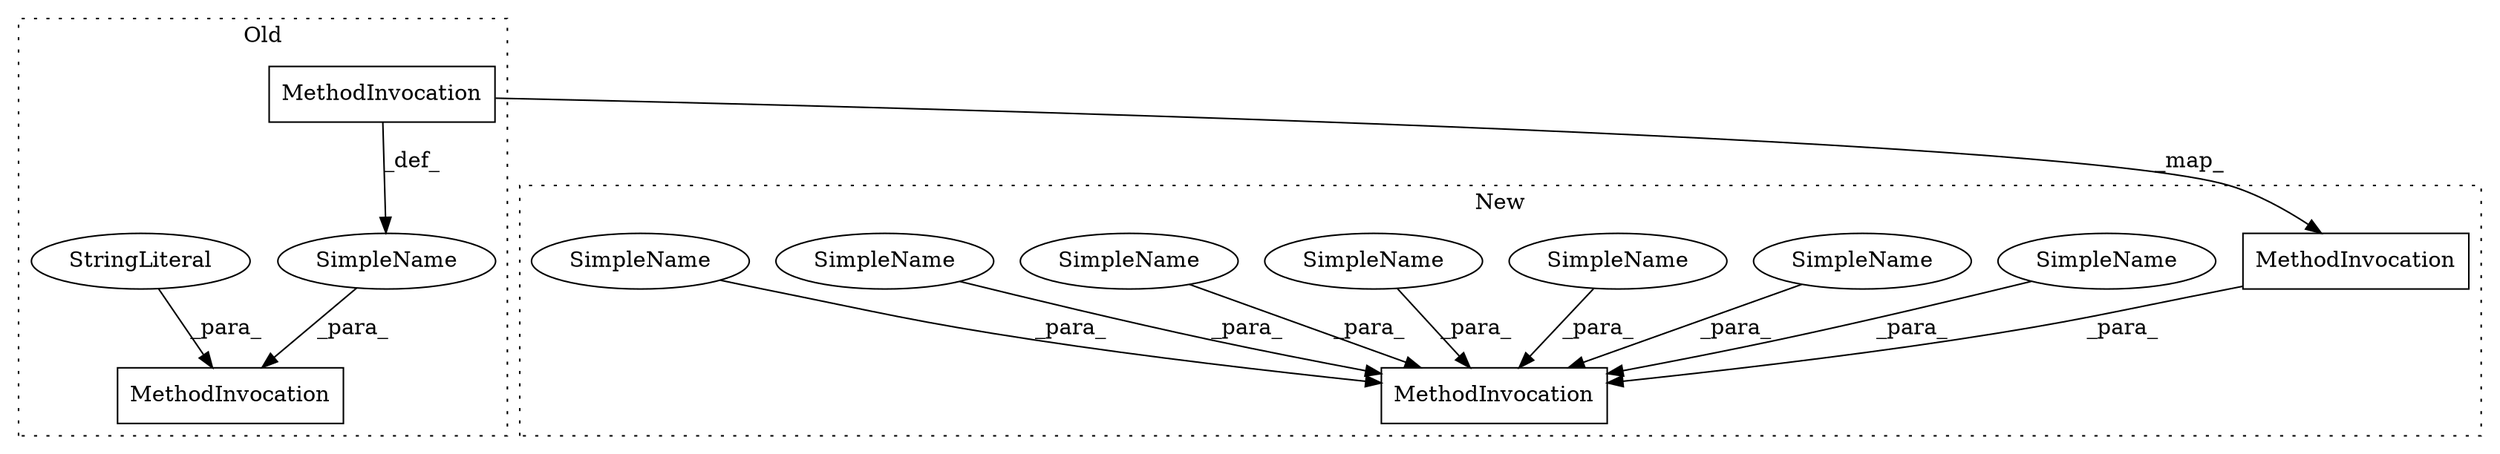 digraph G {
subgraph cluster0 {
1 [label="MethodInvocation" a="32" s="497" l="15" shape="box"];
3 [label="MethodInvocation" a="32" s="116,548" l="6,1" shape="box"];
6 [label="SimpleName" a="42" s="" l="" shape="ellipse"];
13 [label="StringLiteral" a="45" s="491" l="5" shape="ellipse"];
label = "Old";
style="dotted";
}
subgraph cluster1 {
2 [label="MethodInvocation" a="32" s="1739,1871" l="6,1" shape="box"];
4 [label="MethodInvocation" a="32" s="1831" l="15" shape="box"];
5 [label="SimpleName" a="42" s="1754" l="7" shape="ellipse"];
7 [label="SimpleName" a="42" s="1859" l="12" shape="ellipse"];
8 [label="SimpleName" a="42" s="1810" l="3" shape="ellipse"];
9 [label="SimpleName" a="42" s="1802" l="7" shape="ellipse"];
10 [label="SimpleName" a="42" s="1762" l="10" shape="ellipse"];
11 [label="SimpleName" a="42" s="1790" l="11" shape="ellipse"];
12 [label="SimpleName" a="42" s="1745" l="8" shape="ellipse"];
label = "New";
style="dotted";
}
1 -> 6 [label="_def_"];
1 -> 4 [label="_map_"];
4 -> 2 [label="_para_"];
5 -> 2 [label="_para_"];
6 -> 3 [label="_para_"];
7 -> 2 [label="_para_"];
8 -> 2 [label="_para_"];
9 -> 2 [label="_para_"];
10 -> 2 [label="_para_"];
11 -> 2 [label="_para_"];
12 -> 2 [label="_para_"];
13 -> 3 [label="_para_"];
}